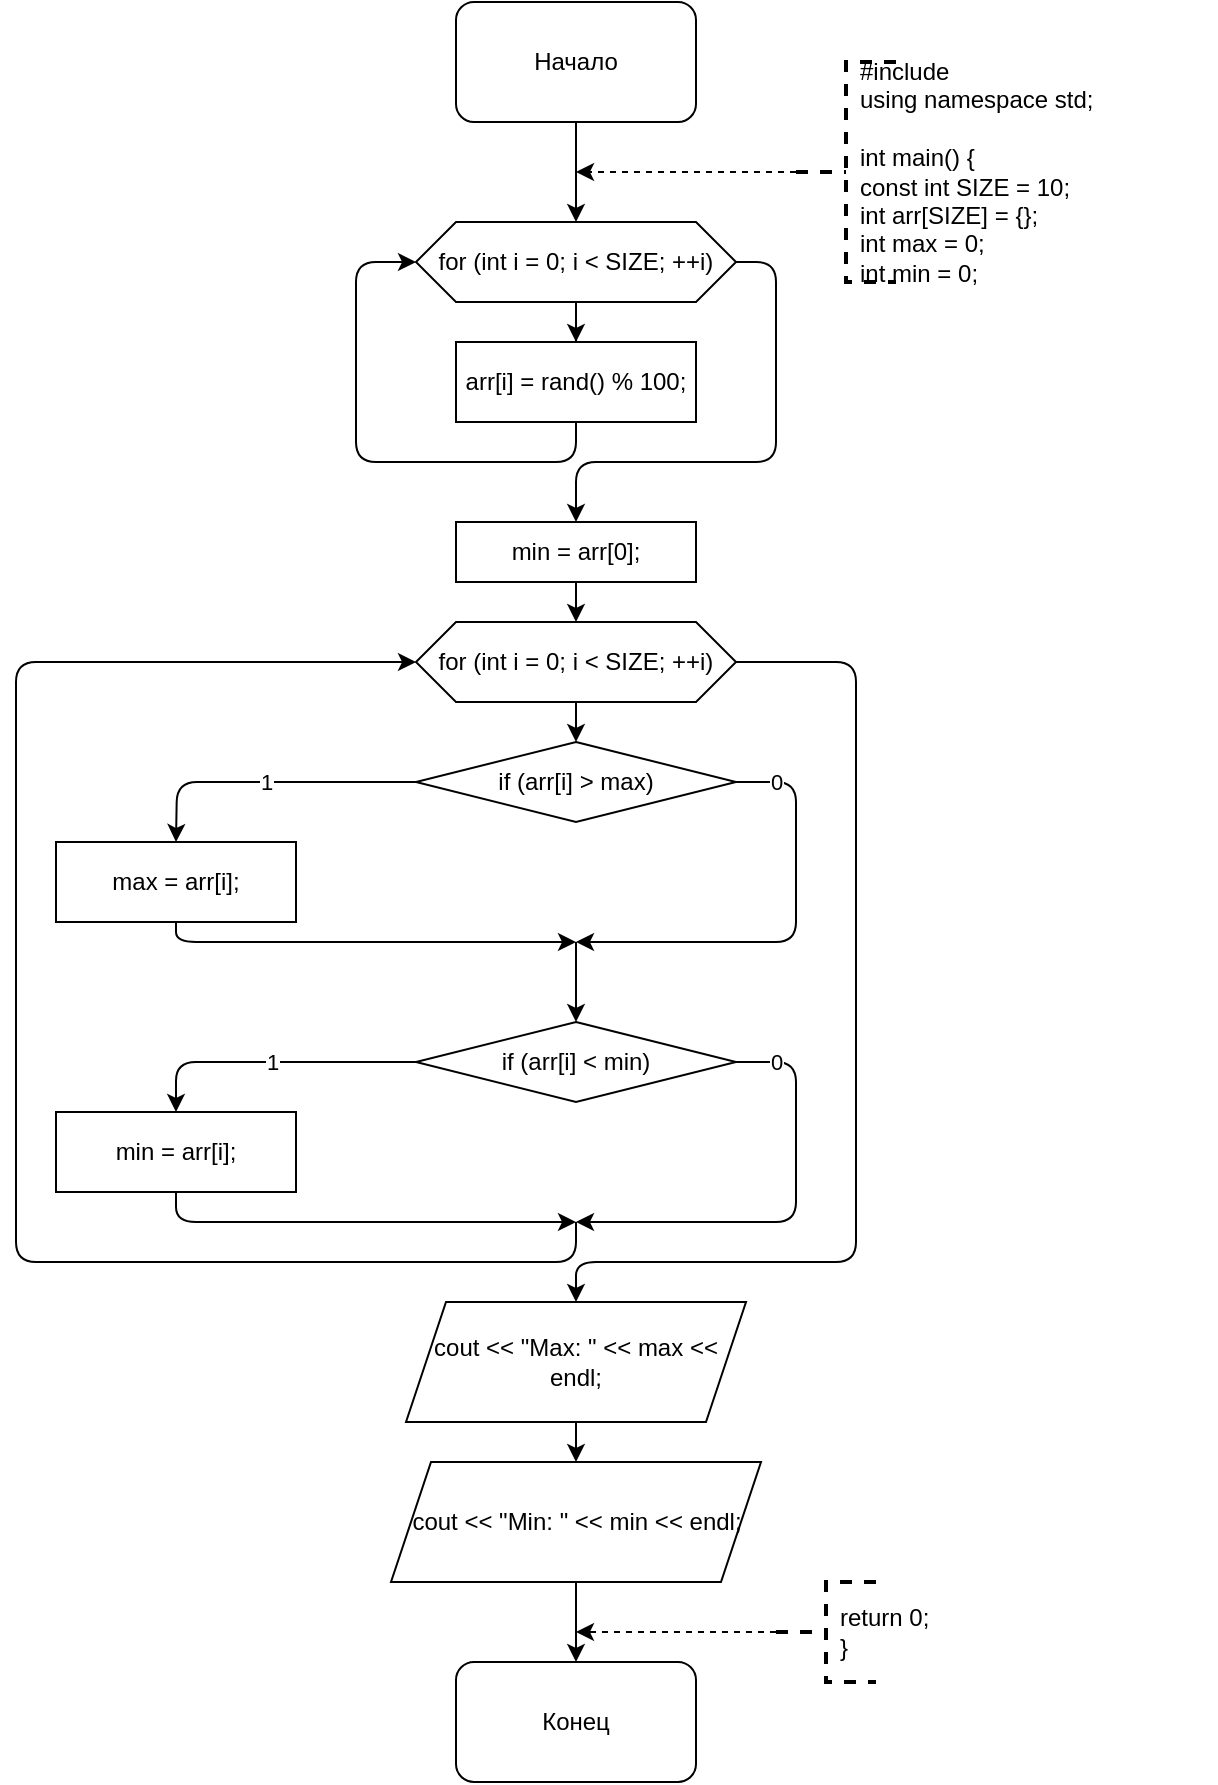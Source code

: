 <mxfile version="13.9.9" type="device"><diagram id="wBYwr77sq-cu8BmWiq05" name="Страница 1"><mxGraphModel dx="1024" dy="592" grid="1" gridSize="10" guides="1" tooltips="1" connect="1" arrows="1" fold="1" page="1" pageScale="1" pageWidth="827" pageHeight="1169" math="0" shadow="0"><root><mxCell id="0"/><mxCell id="1" parent="0"/><mxCell id="-SvyCgXPP1gkQgCy6QWX-1" style="edgeStyle=orthogonalEdgeStyle;rounded=0;orthogonalLoop=1;jettySize=auto;html=1;entryX=0.5;entryY=0;entryDx=0;entryDy=0;" edge="1" parent="1" source="-SvyCgXPP1gkQgCy6QWX-2" target="-SvyCgXPP1gkQgCy6QWX-4"><mxGeometry relative="1" as="geometry"/></mxCell><mxCell id="-SvyCgXPP1gkQgCy6QWX-2" value="Начало" style="rounded=1;whiteSpace=wrap;html=1;" vertex="1" parent="1"><mxGeometry x="340" y="10" width="120" height="60" as="geometry"/></mxCell><mxCell id="-SvyCgXPP1gkQgCy6QWX-3" style="edgeStyle=orthogonalEdgeStyle;rounded=0;orthogonalLoop=1;jettySize=auto;html=1;" edge="1" parent="1" source="-SvyCgXPP1gkQgCy6QWX-4" target="-SvyCgXPP1gkQgCy6QWX-5"><mxGeometry relative="1" as="geometry"/></mxCell><mxCell id="-SvyCgXPP1gkQgCy6QWX-4" value="for (int i = 0; i &amp;lt; SIZE; ++i)" style="shape=hexagon;perimeter=hexagonPerimeter2;whiteSpace=wrap;html=1;fixedSize=1;" vertex="1" parent="1"><mxGeometry x="320" y="120" width="160" height="40" as="geometry"/></mxCell><mxCell id="-SvyCgXPP1gkQgCy6QWX-5" value="arr[i] = rand() % 100;" style="rounded=0;whiteSpace=wrap;html=1;" vertex="1" parent="1"><mxGeometry x="340" y="180" width="120" height="40" as="geometry"/></mxCell><mxCell id="-SvyCgXPP1gkQgCy6QWX-6" value="" style="endArrow=classic;html=1;exitX=0.5;exitY=1;exitDx=0;exitDy=0;entryX=0;entryY=0.5;entryDx=0;entryDy=0;" edge="1" parent="1" source="-SvyCgXPP1gkQgCy6QWX-5" target="-SvyCgXPP1gkQgCy6QWX-4"><mxGeometry width="50" height="50" relative="1" as="geometry"><mxPoint x="390" y="330" as="sourcePoint"/><mxPoint x="440" y="280" as="targetPoint"/><Array as="points"><mxPoint x="400" y="240"/><mxPoint x="290" y="240"/><mxPoint x="290" y="140"/></Array></mxGeometry></mxCell><mxCell id="-SvyCgXPP1gkQgCy6QWX-7" value="" style="endArrow=classic;html=1;exitX=1;exitY=0.5;exitDx=0;exitDy=0;" edge="1" parent="1" source="-SvyCgXPP1gkQgCy6QWX-4"><mxGeometry width="50" height="50" relative="1" as="geometry"><mxPoint x="390" y="330" as="sourcePoint"/><mxPoint x="400" y="270" as="targetPoint"/><Array as="points"><mxPoint x="500" y="140"/><mxPoint x="500" y="240"/><mxPoint x="400" y="240"/></Array></mxGeometry></mxCell><mxCell id="-SvyCgXPP1gkQgCy6QWX-16" value="Конец" style="rounded=1;whiteSpace=wrap;html=1;" vertex="1" parent="1"><mxGeometry x="340" y="840" width="120" height="60" as="geometry"/></mxCell><mxCell id="-SvyCgXPP1gkQgCy6QWX-17" style="edgeStyle=orthogonalEdgeStyle;rounded=0;orthogonalLoop=1;jettySize=auto;html=1;dashed=1;" edge="1" parent="1" source="-SvyCgXPP1gkQgCy6QWX-18"><mxGeometry relative="1" as="geometry"><mxPoint x="400" y="95" as="targetPoint"/></mxGeometry></mxCell><mxCell id="-SvyCgXPP1gkQgCy6QWX-18" value="" style="strokeWidth=2;html=1;shape=mxgraph.flowchart.annotation_2;align=left;labelPosition=right;pointerEvents=1;dashed=1;" vertex="1" parent="1"><mxGeometry x="510" y="40" width="50" height="110" as="geometry"/></mxCell><mxCell id="-SvyCgXPP1gkQgCy6QWX-19" value="#include&amp;nbsp;&lt;br&gt;using namespace std;&lt;br&gt;&lt;br&gt;int main() {&lt;br&gt;const int SIZE = 10;&lt;br&gt;int arr[SIZE] = {};&lt;br&gt;int max = 0;&lt;br&gt;int min = 0;" style="text;html=1;strokeColor=none;fillColor=none;align=left;verticalAlign=middle;whiteSpace=wrap;rounded=0;dashed=1;" vertex="1" parent="1"><mxGeometry x="540" y="40" width="180" height="110" as="geometry"/></mxCell><mxCell id="-SvyCgXPP1gkQgCy6QWX-20" style="edgeStyle=orthogonalEdgeStyle;rounded=0;orthogonalLoop=1;jettySize=auto;html=1;dashed=1;" edge="1" parent="1" source="-SvyCgXPP1gkQgCy6QWX-21"><mxGeometry relative="1" as="geometry"><mxPoint x="400" y="825" as="targetPoint"/></mxGeometry></mxCell><mxCell id="-SvyCgXPP1gkQgCy6QWX-21" value="" style="strokeWidth=2;html=1;shape=mxgraph.flowchart.annotation_2;align=left;labelPosition=right;pointerEvents=1;dashed=1;" vertex="1" parent="1"><mxGeometry x="500" y="800" width="50" height="50" as="geometry"/></mxCell><mxCell id="-SvyCgXPP1gkQgCy6QWX-22" value="return 0;&lt;br&gt;}" style="text;html=1;strokeColor=none;fillColor=none;align=left;verticalAlign=middle;whiteSpace=wrap;rounded=0;dashed=1;" vertex="1" parent="1"><mxGeometry x="530" y="800" width="110" height="50" as="geometry"/></mxCell><mxCell id="-SvyCgXPP1gkQgCy6QWX-39" style="edgeStyle=orthogonalEdgeStyle;rounded=1;orthogonalLoop=1;jettySize=auto;html=1;" edge="1" parent="1" source="-SvyCgXPP1gkQgCy6QWX-23" target="-SvyCgXPP1gkQgCy6QWX-24"><mxGeometry relative="1" as="geometry"/></mxCell><mxCell id="-SvyCgXPP1gkQgCy6QWX-23" value="min = arr[0];" style="rounded=0;whiteSpace=wrap;html=1;" vertex="1" parent="1"><mxGeometry x="340" y="270" width="120" height="30" as="geometry"/></mxCell><mxCell id="-SvyCgXPP1gkQgCy6QWX-38" style="edgeStyle=orthogonalEdgeStyle;rounded=1;orthogonalLoop=1;jettySize=auto;html=1;" edge="1" parent="1" source="-SvyCgXPP1gkQgCy6QWX-24" target="-SvyCgXPP1gkQgCy6QWX-25"><mxGeometry relative="1" as="geometry"/></mxCell><mxCell id="-SvyCgXPP1gkQgCy6QWX-24" value="for (int i = 0; i &amp;lt; SIZE; ++i)" style="shape=hexagon;perimeter=hexagonPerimeter2;whiteSpace=wrap;html=1;fixedSize=1;" vertex="1" parent="1"><mxGeometry x="320" y="320" width="160" height="40" as="geometry"/></mxCell><mxCell id="-SvyCgXPP1gkQgCy6QWX-27" value="1" style="edgeStyle=orthogonalEdgeStyle;rounded=1;orthogonalLoop=1;jettySize=auto;html=1;" edge="1" parent="1" source="-SvyCgXPP1gkQgCy6QWX-25"><mxGeometry relative="1" as="geometry"><mxPoint x="200" y="430" as="targetPoint"/></mxGeometry></mxCell><mxCell id="-SvyCgXPP1gkQgCy6QWX-25" value="if (arr[i] &amp;gt; max)" style="rhombus;whiteSpace=wrap;html=1;" vertex="1" parent="1"><mxGeometry x="320" y="380" width="160" height="40" as="geometry"/></mxCell><mxCell id="-SvyCgXPP1gkQgCy6QWX-28" value="max = arr[i];" style="rounded=0;whiteSpace=wrap;html=1;" vertex="1" parent="1"><mxGeometry x="140" y="430" width="120" height="40" as="geometry"/></mxCell><mxCell id="-SvyCgXPP1gkQgCy6QWX-29" value="" style="endArrow=classic;html=1;exitX=0.5;exitY=1;exitDx=0;exitDy=0;" edge="1" parent="1" source="-SvyCgXPP1gkQgCy6QWX-28"><mxGeometry width="50" height="50" relative="1" as="geometry"><mxPoint x="390" y="450" as="sourcePoint"/><mxPoint x="400" y="480" as="targetPoint"/><Array as="points"><mxPoint x="200" y="480"/></Array></mxGeometry></mxCell><mxCell id="-SvyCgXPP1gkQgCy6QWX-30" value="0" style="endArrow=classic;html=1;exitX=1;exitY=0.5;exitDx=0;exitDy=0;" edge="1" parent="1" source="-SvyCgXPP1gkQgCy6QWX-25"><mxGeometry x="-0.818" width="50" height="50" relative="1" as="geometry"><mxPoint x="390" y="450" as="sourcePoint"/><mxPoint x="400" y="480" as="targetPoint"/><Array as="points"><mxPoint x="510" y="400"/><mxPoint x="510" y="480"/></Array><mxPoint as="offset"/></mxGeometry></mxCell><mxCell id="-SvyCgXPP1gkQgCy6QWX-31" value="" style="endArrow=classic;html=1;" edge="1" parent="1" target="-SvyCgXPP1gkQgCy6QWX-32"><mxGeometry width="50" height="50" relative="1" as="geometry"><mxPoint x="400" y="480" as="sourcePoint"/><mxPoint x="400" y="510" as="targetPoint"/></mxGeometry></mxCell><mxCell id="-SvyCgXPP1gkQgCy6QWX-33" value="1" style="edgeStyle=orthogonalEdgeStyle;rounded=1;orthogonalLoop=1;jettySize=auto;html=1;" edge="1" parent="1" source="-SvyCgXPP1gkQgCy6QWX-32" target="-SvyCgXPP1gkQgCy6QWX-34"><mxGeometry relative="1" as="geometry"><mxPoint x="190" y="560" as="targetPoint"/></mxGeometry></mxCell><mxCell id="-SvyCgXPP1gkQgCy6QWX-32" value="if (arr[i] &amp;lt; min)" style="rhombus;whiteSpace=wrap;html=1;" vertex="1" parent="1"><mxGeometry x="320" y="520" width="160" height="40" as="geometry"/></mxCell><mxCell id="-SvyCgXPP1gkQgCy6QWX-34" value="min = arr[i];" style="rounded=0;whiteSpace=wrap;html=1;" vertex="1" parent="1"><mxGeometry x="140" y="565" width="120" height="40" as="geometry"/></mxCell><mxCell id="-SvyCgXPP1gkQgCy6QWX-35" value="0" style="endArrow=classic;html=1;exitX=1;exitY=0.5;exitDx=0;exitDy=0;" edge="1" parent="1" source="-SvyCgXPP1gkQgCy6QWX-32"><mxGeometry x="-0.818" width="50" height="50" relative="1" as="geometry"><mxPoint x="390" y="550" as="sourcePoint"/><mxPoint x="400" y="620" as="targetPoint"/><Array as="points"><mxPoint x="510" y="540"/><mxPoint x="510" y="620"/></Array><mxPoint as="offset"/></mxGeometry></mxCell><mxCell id="-SvyCgXPP1gkQgCy6QWX-36" value="" style="endArrow=classic;html=1;exitX=0.5;exitY=1;exitDx=0;exitDy=0;" edge="1" parent="1" source="-SvyCgXPP1gkQgCy6QWX-34"><mxGeometry width="50" height="50" relative="1" as="geometry"><mxPoint x="390" y="550" as="sourcePoint"/><mxPoint x="400" y="620" as="targetPoint"/><Array as="points"><mxPoint x="200" y="620"/></Array></mxGeometry></mxCell><mxCell id="-SvyCgXPP1gkQgCy6QWX-37" value="" style="endArrow=classic;html=1;entryX=0;entryY=0.5;entryDx=0;entryDy=0;" edge="1" parent="1" target="-SvyCgXPP1gkQgCy6QWX-24"><mxGeometry width="50" height="50" relative="1" as="geometry"><mxPoint x="400" y="620" as="sourcePoint"/><mxPoint x="440" y="600" as="targetPoint"/><Array as="points"><mxPoint x="400" y="640"/><mxPoint x="120" y="640"/><mxPoint x="120" y="340"/></Array></mxGeometry></mxCell><mxCell id="-SvyCgXPP1gkQgCy6QWX-43" style="edgeStyle=orthogonalEdgeStyle;rounded=1;orthogonalLoop=1;jettySize=auto;html=1;" edge="1" parent="1" source="-SvyCgXPP1gkQgCy6QWX-40" target="-SvyCgXPP1gkQgCy6QWX-41"><mxGeometry relative="1" as="geometry"/></mxCell><mxCell id="-SvyCgXPP1gkQgCy6QWX-40" value="cout &amp;lt;&amp;lt; &quot;Max: &quot; &amp;lt;&amp;lt; max &amp;lt;&amp;lt; endl;" style="shape=parallelogram;perimeter=parallelogramPerimeter;whiteSpace=wrap;html=1;fixedSize=1;" vertex="1" parent="1"><mxGeometry x="315" y="660" width="170" height="60" as="geometry"/></mxCell><mxCell id="-SvyCgXPP1gkQgCy6QWX-44" style="edgeStyle=orthogonalEdgeStyle;rounded=1;orthogonalLoop=1;jettySize=auto;html=1;" edge="1" parent="1" source="-SvyCgXPP1gkQgCy6QWX-41"><mxGeometry relative="1" as="geometry"><mxPoint x="400" y="840" as="targetPoint"/></mxGeometry></mxCell><mxCell id="-SvyCgXPP1gkQgCy6QWX-41" value="cout &amp;lt;&amp;lt; &quot;Min: &quot; &amp;lt;&amp;lt; min &amp;lt;&amp;lt; endl;" style="shape=parallelogram;perimeter=parallelogramPerimeter;whiteSpace=wrap;html=1;fixedSize=1;" vertex="1" parent="1"><mxGeometry x="307.5" y="740" width="185" height="60" as="geometry"/></mxCell><mxCell id="-SvyCgXPP1gkQgCy6QWX-42" value="" style="endArrow=classic;html=1;exitX=1;exitY=0.5;exitDx=0;exitDy=0;entryX=0.5;entryY=0;entryDx=0;entryDy=0;" edge="1" parent="1" source="-SvyCgXPP1gkQgCy6QWX-24" target="-SvyCgXPP1gkQgCy6QWX-40"><mxGeometry width="50" height="50" relative="1" as="geometry"><mxPoint x="390" y="550" as="sourcePoint"/><mxPoint x="440" y="500" as="targetPoint"/><Array as="points"><mxPoint x="540" y="340"/><mxPoint x="540" y="640"/><mxPoint x="400" y="640"/></Array></mxGeometry></mxCell></root></mxGraphModel></diagram></mxfile>